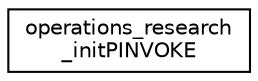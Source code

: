 digraph "Graphical Class Hierarchy"
{
 // LATEX_PDF_SIZE
  edge [fontname="Helvetica",fontsize="10",labelfontname="Helvetica",labelfontsize="10"];
  node [fontname="Helvetica",fontsize="10",shape=record];
  rankdir="LR";
  Node0 [label="operations_research\l_initPINVOKE",height=0.2,width=0.4,color="black", fillcolor="white", style="filled",URL="$classGoogle_1_1OrTools_1_1Init_1_1operations__research__initPINVOKE.html",tooltip=" "];
}
